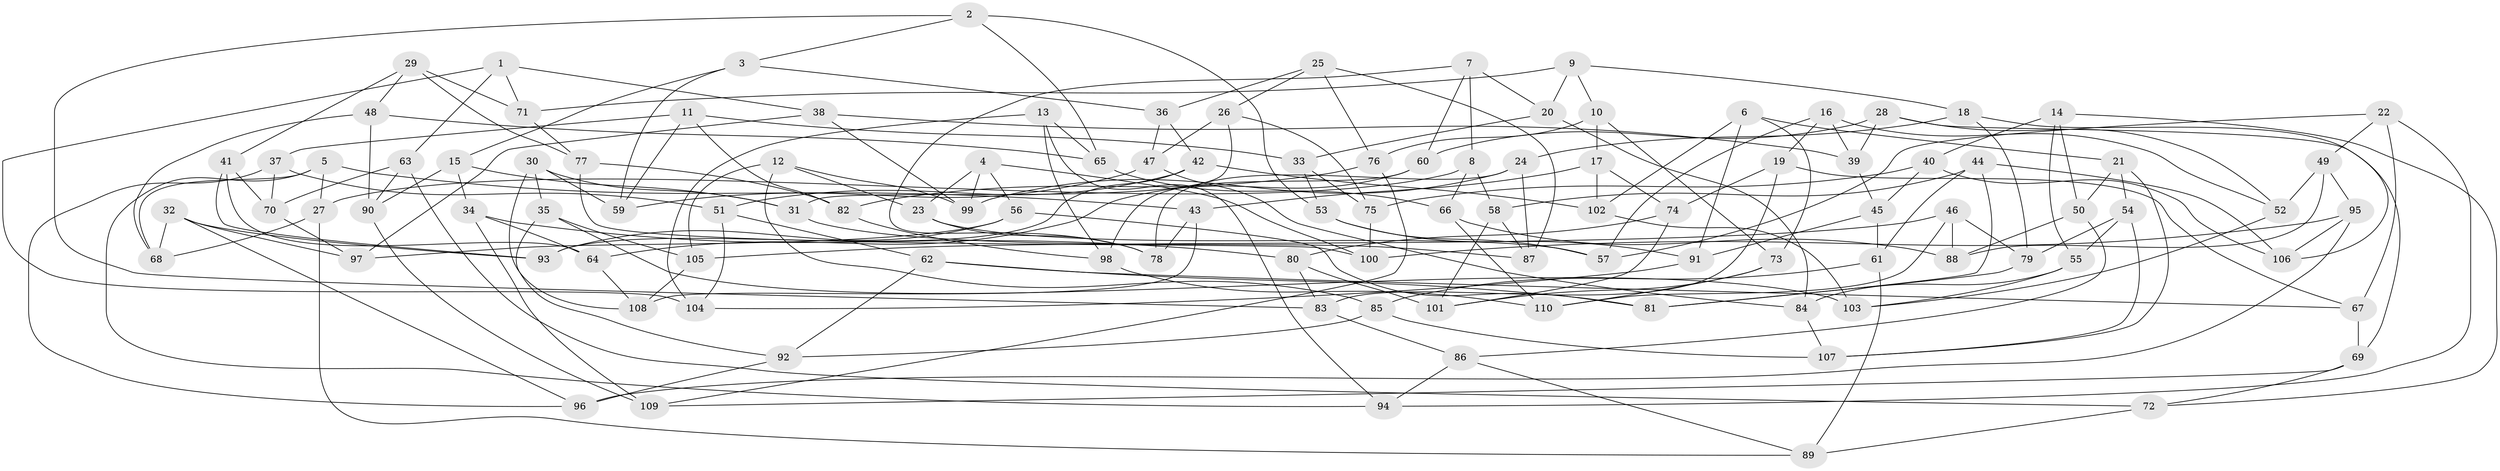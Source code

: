 // coarse degree distribution, {6: 0.4027777777777778, 4: 0.4583333333333333, 5: 0.125, 3: 0.013888888888888888}
// Generated by graph-tools (version 1.1) at 2025/24/03/03/25 07:24:26]
// undirected, 110 vertices, 220 edges
graph export_dot {
graph [start="1"]
  node [color=gray90,style=filled];
  1;
  2;
  3;
  4;
  5;
  6;
  7;
  8;
  9;
  10;
  11;
  12;
  13;
  14;
  15;
  16;
  17;
  18;
  19;
  20;
  21;
  22;
  23;
  24;
  25;
  26;
  27;
  28;
  29;
  30;
  31;
  32;
  33;
  34;
  35;
  36;
  37;
  38;
  39;
  40;
  41;
  42;
  43;
  44;
  45;
  46;
  47;
  48;
  49;
  50;
  51;
  52;
  53;
  54;
  55;
  56;
  57;
  58;
  59;
  60;
  61;
  62;
  63;
  64;
  65;
  66;
  67;
  68;
  69;
  70;
  71;
  72;
  73;
  74;
  75;
  76;
  77;
  78;
  79;
  80;
  81;
  82;
  83;
  84;
  85;
  86;
  87;
  88;
  89;
  90;
  91;
  92;
  93;
  94;
  95;
  96;
  97;
  98;
  99;
  100;
  101;
  102;
  103;
  104;
  105;
  106;
  107;
  108;
  109;
  110;
  1 -- 38;
  1 -- 71;
  1 -- 104;
  1 -- 63;
  2 -- 83;
  2 -- 65;
  2 -- 53;
  2 -- 3;
  3 -- 59;
  3 -- 36;
  3 -- 15;
  4 -- 56;
  4 -- 100;
  4 -- 23;
  4 -- 99;
  5 -- 43;
  5 -- 68;
  5 -- 27;
  5 -- 94;
  6 -- 102;
  6 -- 21;
  6 -- 91;
  6 -- 73;
  7 -- 60;
  7 -- 20;
  7 -- 78;
  7 -- 8;
  8 -- 58;
  8 -- 66;
  8 -- 27;
  9 -- 10;
  9 -- 71;
  9 -- 18;
  9 -- 20;
  10 -- 76;
  10 -- 73;
  10 -- 17;
  11 -- 33;
  11 -- 59;
  11 -- 37;
  11 -- 82;
  12 -- 99;
  12 -- 23;
  12 -- 105;
  12 -- 85;
  13 -- 94;
  13 -- 65;
  13 -- 98;
  13 -- 104;
  14 -- 72;
  14 -- 40;
  14 -- 55;
  14 -- 50;
  15 -- 34;
  15 -- 31;
  15 -- 90;
  16 -- 52;
  16 -- 57;
  16 -- 39;
  16 -- 19;
  17 -- 102;
  17 -- 74;
  17 -- 43;
  18 -- 24;
  18 -- 79;
  18 -- 106;
  19 -- 83;
  19 -- 74;
  19 -- 67;
  20 -- 33;
  20 -- 84;
  21 -- 50;
  21 -- 54;
  21 -- 107;
  22 -- 67;
  22 -- 94;
  22 -- 49;
  22 -- 57;
  23 -- 57;
  23 -- 78;
  24 -- 87;
  24 -- 78;
  24 -- 99;
  25 -- 36;
  25 -- 76;
  25 -- 87;
  25 -- 26;
  26 -- 47;
  26 -- 75;
  26 -- 31;
  27 -- 89;
  27 -- 68;
  28 -- 69;
  28 -- 52;
  28 -- 39;
  28 -- 60;
  29 -- 48;
  29 -- 77;
  29 -- 71;
  29 -- 41;
  30 -- 35;
  30 -- 59;
  30 -- 108;
  30 -- 31;
  31 -- 87;
  32 -- 93;
  32 -- 96;
  32 -- 68;
  32 -- 97;
  33 -- 75;
  33 -- 53;
  34 -- 109;
  34 -- 80;
  34 -- 64;
  35 -- 105;
  35 -- 92;
  35 -- 103;
  36 -- 42;
  36 -- 47;
  37 -- 51;
  37 -- 70;
  37 -- 96;
  38 -- 99;
  38 -- 97;
  38 -- 39;
  39 -- 45;
  40 -- 75;
  40 -- 106;
  40 -- 45;
  41 -- 93;
  41 -- 64;
  41 -- 70;
  42 -- 102;
  42 -- 93;
  42 -- 51;
  43 -- 108;
  43 -- 78;
  44 -- 61;
  44 -- 81;
  44 -- 106;
  44 -- 58;
  45 -- 61;
  45 -- 91;
  46 -- 79;
  46 -- 105;
  46 -- 110;
  46 -- 88;
  47 -- 59;
  47 -- 84;
  48 -- 65;
  48 -- 90;
  48 -- 68;
  49 -- 52;
  49 -- 88;
  49 -- 95;
  50 -- 88;
  50 -- 86;
  51 -- 62;
  51 -- 104;
  52 -- 103;
  53 -- 57;
  53 -- 91;
  54 -- 107;
  54 -- 79;
  54 -- 55;
  55 -- 103;
  55 -- 84;
  56 -- 93;
  56 -- 81;
  56 -- 97;
  58 -- 101;
  58 -- 87;
  60 -- 98;
  60 -- 64;
  61 -- 85;
  61 -- 89;
  62 -- 81;
  62 -- 92;
  62 -- 67;
  63 -- 90;
  63 -- 72;
  63 -- 70;
  64 -- 108;
  65 -- 66;
  66 -- 88;
  66 -- 110;
  67 -- 69;
  69 -- 72;
  69 -- 109;
  70 -- 97;
  71 -- 77;
  72 -- 89;
  73 -- 110;
  73 -- 101;
  74 -- 80;
  74 -- 101;
  75 -- 100;
  76 -- 109;
  76 -- 82;
  77 -- 82;
  77 -- 100;
  79 -- 81;
  80 -- 101;
  80 -- 83;
  82 -- 98;
  83 -- 86;
  84 -- 107;
  85 -- 107;
  85 -- 92;
  86 -- 89;
  86 -- 94;
  90 -- 109;
  91 -- 104;
  92 -- 96;
  95 -- 100;
  95 -- 106;
  95 -- 96;
  98 -- 110;
  102 -- 103;
  105 -- 108;
}
